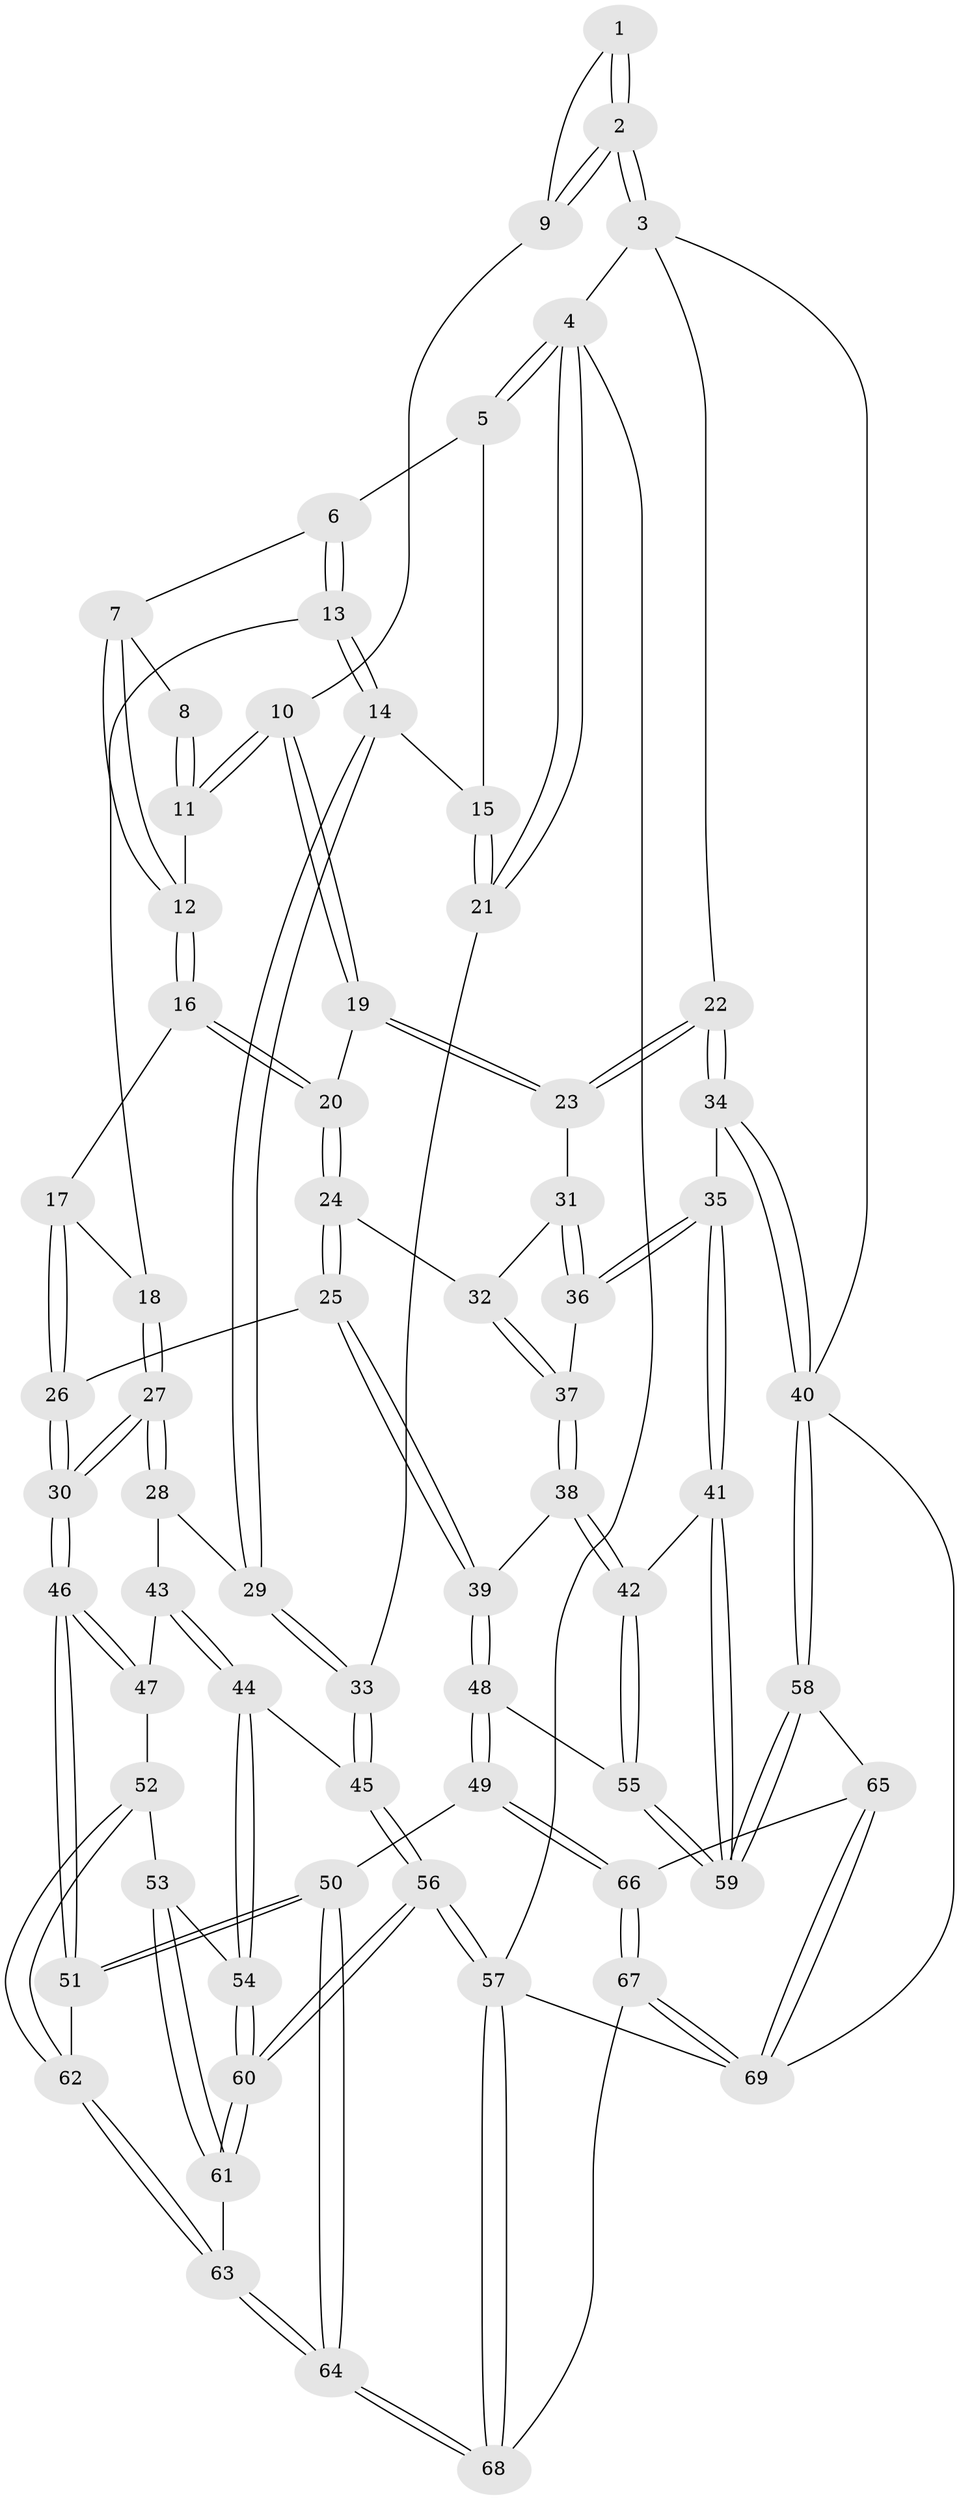 // coarse degree distribution, {2: 0.07894736842105263, 4: 0.4473684210526316, 6: 0.10526315789473684, 5: 0.2894736842105263, 3: 0.07894736842105263}
// Generated by graph-tools (version 1.1) at 2025/42/03/06/25 10:42:34]
// undirected, 69 vertices, 169 edges
graph export_dot {
graph [start="1"]
  node [color=gray90,style=filled];
  1 [pos="+0.7530860175504382+0"];
  2 [pos="+1+0"];
  3 [pos="+1+0"];
  4 [pos="+0+0"];
  5 [pos="+0.20629297282763226+0"];
  6 [pos="+0.2810564222017788+0"];
  7 [pos="+0.49337813304432687+0"];
  8 [pos="+0.6688964749765586+0"];
  9 [pos="+0.758824305756397+0.08142397836312812"];
  10 [pos="+0.7510291528175427+0.10850912469380615"];
  11 [pos="+0.7180951525703132+0.08480097132586326"];
  12 [pos="+0.5478030179490706+0"];
  13 [pos="+0.2585463380325602+0.05177462474655301"];
  14 [pos="+0.14255874961271903+0.16767849269375024"];
  15 [pos="+0.013587045652546856+0.10035435652873459"];
  16 [pos="+0.5357700600857728+0.09052732537120255"];
  17 [pos="+0.5146694011902988+0.11794562671628954"];
  18 [pos="+0.33274567738517197+0.14267289568244762"];
  19 [pos="+0.7655569529229385+0.1489730684557994"];
  20 [pos="+0.6285658787732699+0.16810784164392"];
  21 [pos="+0+0.1360501253057975"];
  22 [pos="+1+0"];
  23 [pos="+0.8251047932733627+0.20573813538290214"];
  24 [pos="+0.573624541381126+0.3659805757781167"];
  25 [pos="+0.5328926516477288+0.39543863247527605"];
  26 [pos="+0.4774708175333708+0.38879074386320267"];
  27 [pos="+0.39140994800446544+0.3930691874342368"];
  28 [pos="+0.26680524533986355+0.39045023954353353"];
  29 [pos="+0.1366380158702904+0.2116051492169703"];
  30 [pos="+0.41068538989042574+0.4026421175168291"];
  31 [pos="+0.8180214952870382+0.23377060342097208"];
  32 [pos="+0.7476105042809454+0.30200916388277954"];
  33 [pos="+0+0.41202673180530247"];
  34 [pos="+1+0.4463559240599392"];
  35 [pos="+1+0.4419457291554347"];
  36 [pos="+0.9457603045427411+0.4177809684791296"];
  37 [pos="+0.800470524653487+0.46674868267337577"];
  38 [pos="+0.7350098709821823+0.560766711456149"];
  39 [pos="+0.6411273643936529+0.5224600815800253"];
  40 [pos="+1+0.7573085428838486"];
  41 [pos="+0.8113940420052395+0.666979145403578"];
  42 [pos="+0.7474414270638969+0.5799513769716059"];
  43 [pos="+0.1689203495982899+0.4485059277725828"];
  44 [pos="+0.02506891172149196+0.4685343967094612"];
  45 [pos="+0+0.41453534027818734"];
  46 [pos="+0.3711615069887158+0.6859085773916238"];
  47 [pos="+0.19736269233028855+0.5787587690154815"];
  48 [pos="+0.5146597857532678+0.7473444262131762"];
  49 [pos="+0.4887473924476687+0.7642324240705091"];
  50 [pos="+0.4134893403010821+0.754809691030774"];
  51 [pos="+0.37250494286469293+0.6990500413778769"];
  52 [pos="+0.1357479607292498+0.652560420136694"];
  53 [pos="+0.12982533789391806+0.651517716838878"];
  54 [pos="+0.10065557961346407+0.6432810892707531"];
  55 [pos="+0.551409999766986+0.7424119956066152"];
  56 [pos="+0+0.9641879983790628"];
  57 [pos="+0+1"];
  58 [pos="+0.8568253755263554+0.7653516204185093"];
  59 [pos="+0.8279580882044182+0.7246039168579417"];
  60 [pos="+0+0.8753948129956711"];
  61 [pos="+0.0832734777806118+0.8390868034080453"];
  62 [pos="+0.21240205369729676+0.7238391978440827"];
  63 [pos="+0.11906550365225066+0.8355038130157497"];
  64 [pos="+0.31372128706545555+0.9657596298731576"];
  65 [pos="+0.8283677028841314+0.8263317475984161"];
  66 [pos="+0.6197619304283187+0.9304242399415203"];
  67 [pos="+0.5745554244483434+1"];
  68 [pos="+0.32231974797214974+1"];
  69 [pos="+0.9358097830185956+1"];
  1 -- 2;
  1 -- 2;
  1 -- 9;
  2 -- 3;
  2 -- 3;
  2 -- 9;
  2 -- 9;
  3 -- 4;
  3 -- 22;
  3 -- 40;
  4 -- 5;
  4 -- 5;
  4 -- 21;
  4 -- 21;
  4 -- 57;
  5 -- 6;
  5 -- 15;
  6 -- 7;
  6 -- 13;
  6 -- 13;
  7 -- 8;
  7 -- 12;
  7 -- 12;
  8 -- 11;
  8 -- 11;
  9 -- 10;
  10 -- 11;
  10 -- 11;
  10 -- 19;
  10 -- 19;
  11 -- 12;
  12 -- 16;
  12 -- 16;
  13 -- 14;
  13 -- 14;
  13 -- 18;
  14 -- 15;
  14 -- 29;
  14 -- 29;
  15 -- 21;
  15 -- 21;
  16 -- 17;
  16 -- 20;
  16 -- 20;
  17 -- 18;
  17 -- 26;
  17 -- 26;
  18 -- 27;
  18 -- 27;
  19 -- 20;
  19 -- 23;
  19 -- 23;
  20 -- 24;
  20 -- 24;
  21 -- 33;
  22 -- 23;
  22 -- 23;
  22 -- 34;
  22 -- 34;
  23 -- 31;
  24 -- 25;
  24 -- 25;
  24 -- 32;
  25 -- 26;
  25 -- 39;
  25 -- 39;
  26 -- 30;
  26 -- 30;
  27 -- 28;
  27 -- 28;
  27 -- 30;
  27 -- 30;
  28 -- 29;
  28 -- 43;
  29 -- 33;
  29 -- 33;
  30 -- 46;
  30 -- 46;
  31 -- 32;
  31 -- 36;
  31 -- 36;
  32 -- 37;
  32 -- 37;
  33 -- 45;
  33 -- 45;
  34 -- 35;
  34 -- 40;
  34 -- 40;
  35 -- 36;
  35 -- 36;
  35 -- 41;
  35 -- 41;
  36 -- 37;
  37 -- 38;
  37 -- 38;
  38 -- 39;
  38 -- 42;
  38 -- 42;
  39 -- 48;
  39 -- 48;
  40 -- 58;
  40 -- 58;
  40 -- 69;
  41 -- 42;
  41 -- 59;
  41 -- 59;
  42 -- 55;
  42 -- 55;
  43 -- 44;
  43 -- 44;
  43 -- 47;
  44 -- 45;
  44 -- 54;
  44 -- 54;
  45 -- 56;
  45 -- 56;
  46 -- 47;
  46 -- 47;
  46 -- 51;
  46 -- 51;
  47 -- 52;
  48 -- 49;
  48 -- 49;
  48 -- 55;
  49 -- 50;
  49 -- 66;
  49 -- 66;
  50 -- 51;
  50 -- 51;
  50 -- 64;
  50 -- 64;
  51 -- 62;
  52 -- 53;
  52 -- 62;
  52 -- 62;
  53 -- 54;
  53 -- 61;
  53 -- 61;
  54 -- 60;
  54 -- 60;
  55 -- 59;
  55 -- 59;
  56 -- 57;
  56 -- 57;
  56 -- 60;
  56 -- 60;
  57 -- 68;
  57 -- 68;
  57 -- 69;
  58 -- 59;
  58 -- 59;
  58 -- 65;
  60 -- 61;
  60 -- 61;
  61 -- 63;
  62 -- 63;
  62 -- 63;
  63 -- 64;
  63 -- 64;
  64 -- 68;
  64 -- 68;
  65 -- 66;
  65 -- 69;
  65 -- 69;
  66 -- 67;
  66 -- 67;
  67 -- 68;
  67 -- 69;
  67 -- 69;
}
